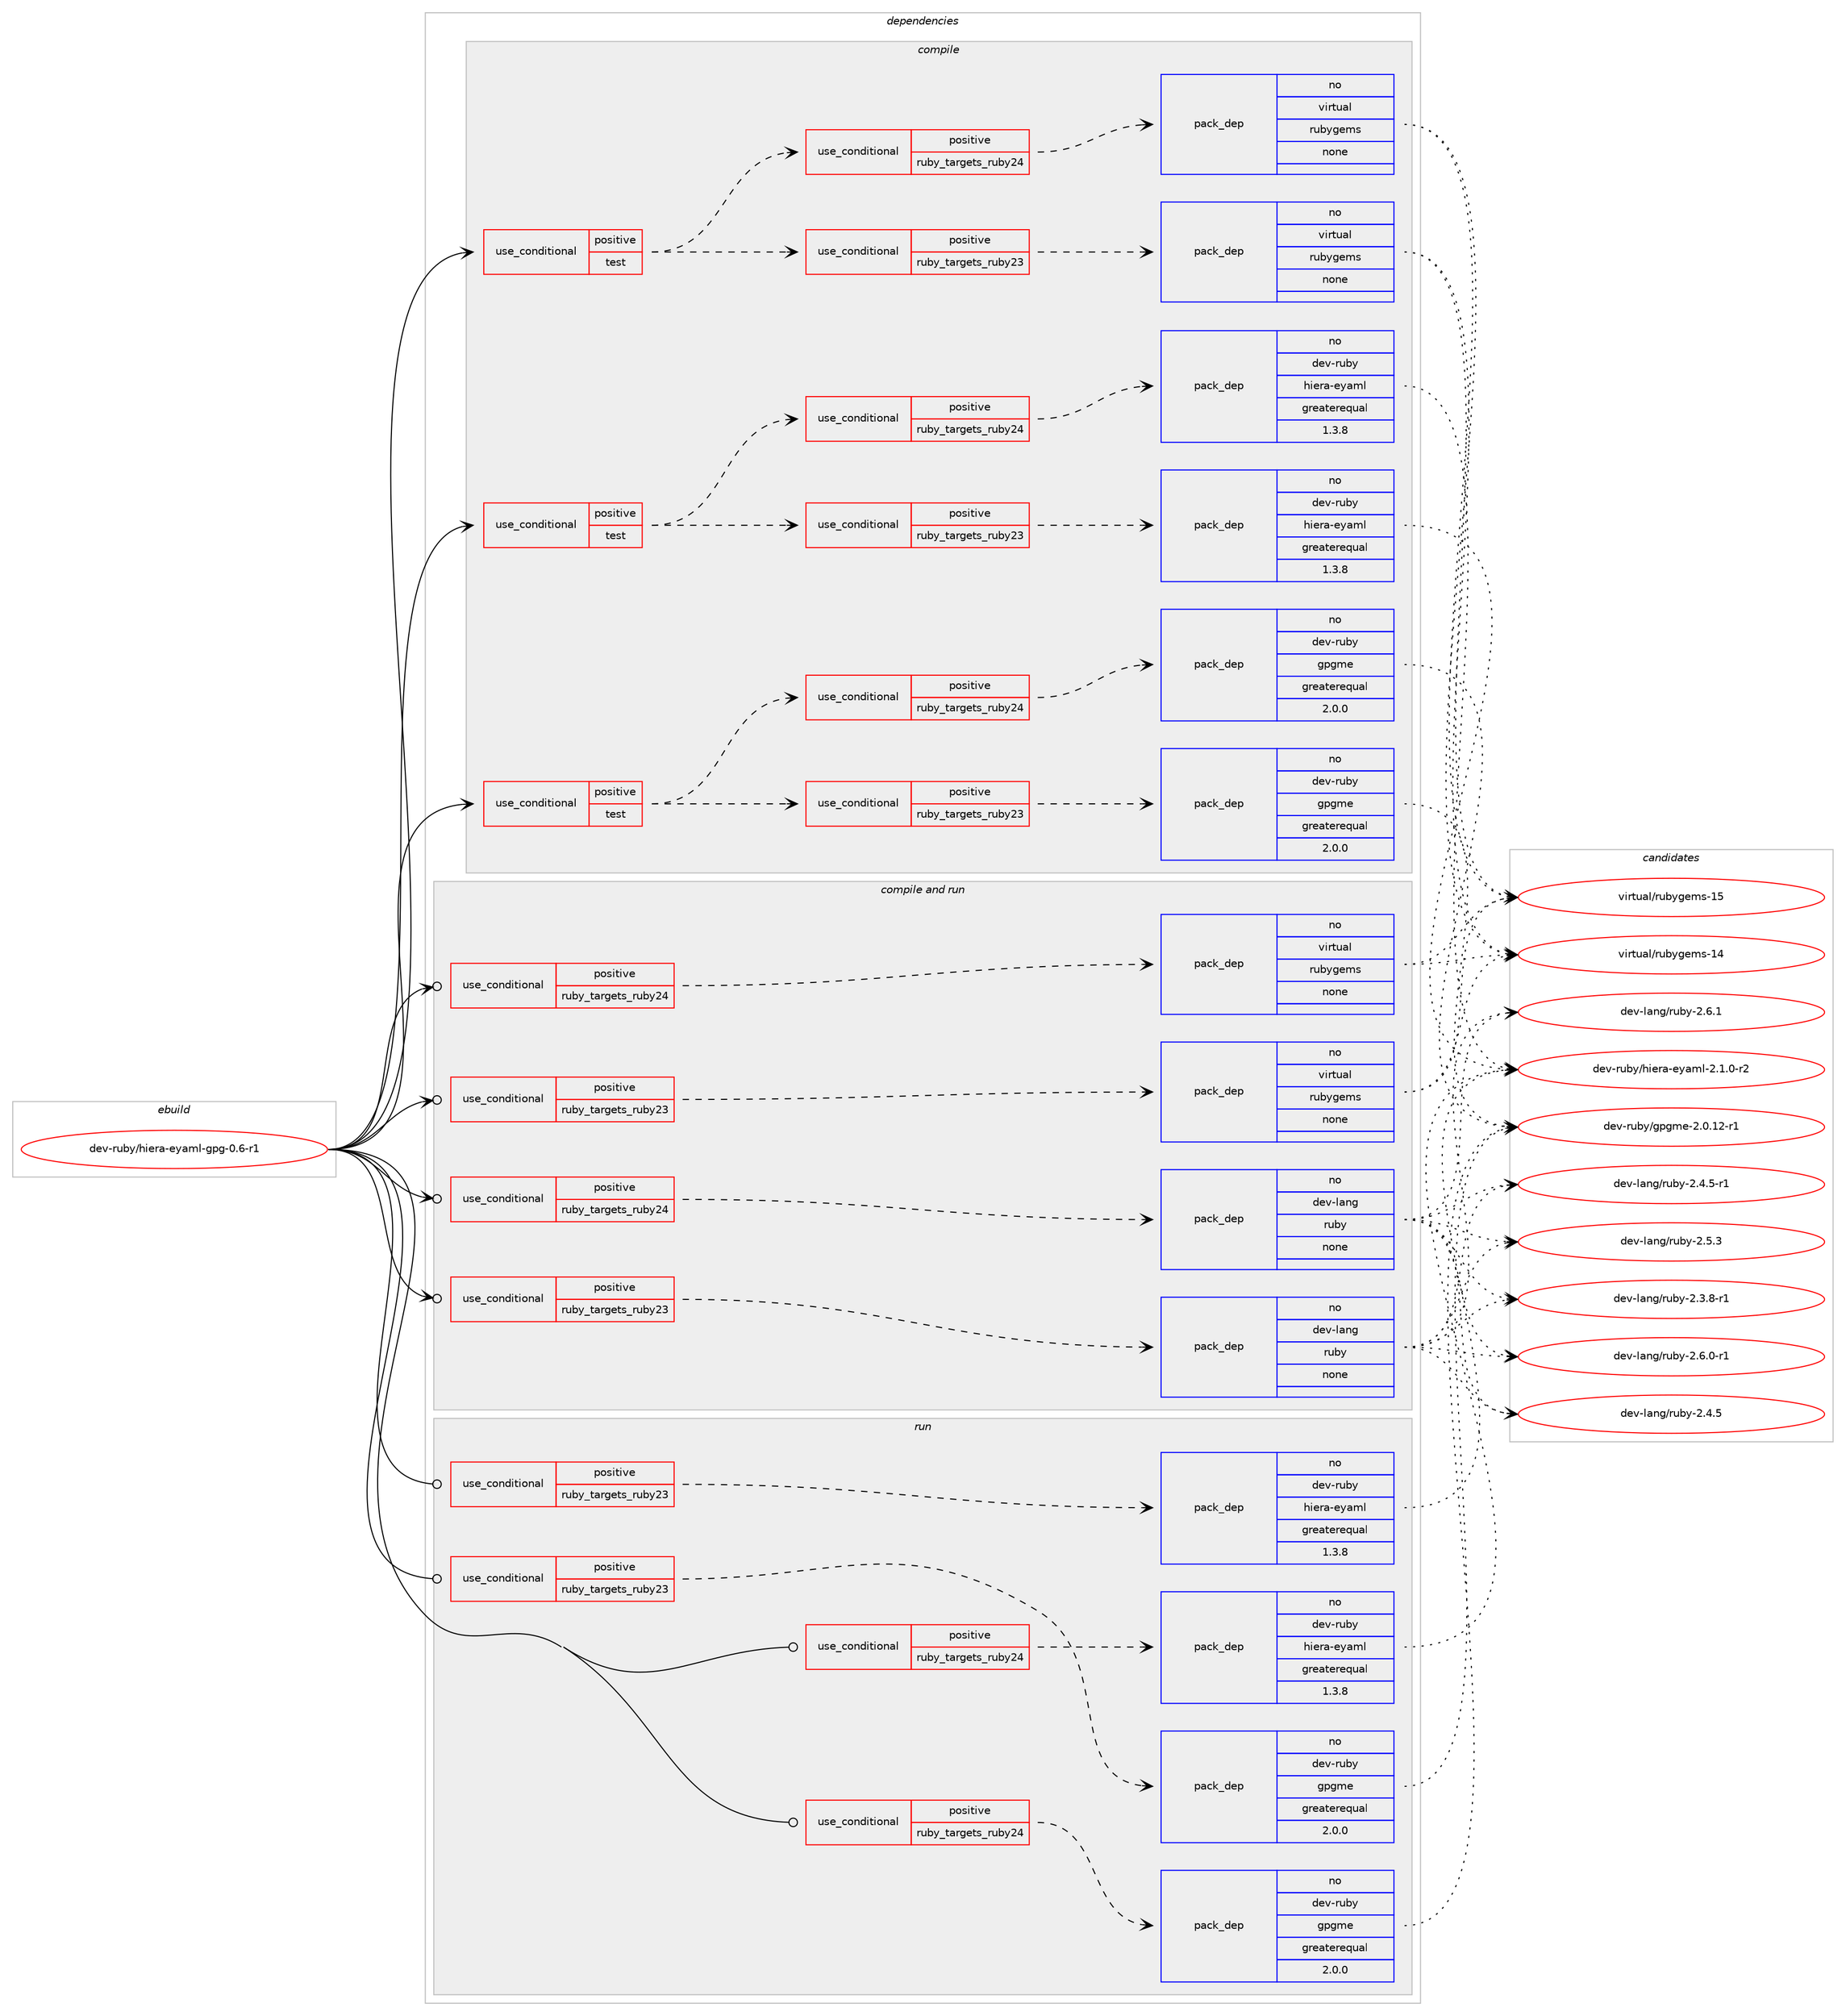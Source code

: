 digraph prolog {

# *************
# Graph options
# *************

newrank=true;
concentrate=true;
compound=true;
graph [rankdir=LR,fontname=Helvetica,fontsize=10,ranksep=1.5];#, ranksep=2.5, nodesep=0.2];
edge  [arrowhead=vee];
node  [fontname=Helvetica,fontsize=10];

# **********
# The ebuild
# **********

subgraph cluster_leftcol {
color=gray;
rank=same;
label=<<i>ebuild</i>>;
id [label="dev-ruby/hiera-eyaml-gpg-0.6-r1", color=red, width=4, href="../dev-ruby/hiera-eyaml-gpg-0.6-r1.svg"];
}

# ****************
# The dependencies
# ****************

subgraph cluster_midcol {
color=gray;
label=<<i>dependencies</i>>;
subgraph cluster_compile {
fillcolor="#eeeeee";
style=filled;
label=<<i>compile</i>>;
subgraph cond401677 {
dependency1496933 [label=<<TABLE BORDER="0" CELLBORDER="1" CELLSPACING="0" CELLPADDING="4"><TR><TD ROWSPAN="3" CELLPADDING="10">use_conditional</TD></TR><TR><TD>positive</TD></TR><TR><TD>test</TD></TR></TABLE>>, shape=none, color=red];
subgraph cond401678 {
dependency1496934 [label=<<TABLE BORDER="0" CELLBORDER="1" CELLSPACING="0" CELLPADDING="4"><TR><TD ROWSPAN="3" CELLPADDING="10">use_conditional</TD></TR><TR><TD>positive</TD></TR><TR><TD>ruby_targets_ruby23</TD></TR></TABLE>>, shape=none, color=red];
subgraph pack1071811 {
dependency1496935 [label=<<TABLE BORDER="0" CELLBORDER="1" CELLSPACING="0" CELLPADDING="4" WIDTH="220"><TR><TD ROWSPAN="6" CELLPADDING="30">pack_dep</TD></TR><TR><TD WIDTH="110">no</TD></TR><TR><TD>dev-ruby</TD></TR><TR><TD>gpgme</TD></TR><TR><TD>greaterequal</TD></TR><TR><TD>2.0.0</TD></TR></TABLE>>, shape=none, color=blue];
}
dependency1496934:e -> dependency1496935:w [weight=20,style="dashed",arrowhead="vee"];
}
dependency1496933:e -> dependency1496934:w [weight=20,style="dashed",arrowhead="vee"];
subgraph cond401679 {
dependency1496936 [label=<<TABLE BORDER="0" CELLBORDER="1" CELLSPACING="0" CELLPADDING="4"><TR><TD ROWSPAN="3" CELLPADDING="10">use_conditional</TD></TR><TR><TD>positive</TD></TR><TR><TD>ruby_targets_ruby24</TD></TR></TABLE>>, shape=none, color=red];
subgraph pack1071812 {
dependency1496937 [label=<<TABLE BORDER="0" CELLBORDER="1" CELLSPACING="0" CELLPADDING="4" WIDTH="220"><TR><TD ROWSPAN="6" CELLPADDING="30">pack_dep</TD></TR><TR><TD WIDTH="110">no</TD></TR><TR><TD>dev-ruby</TD></TR><TR><TD>gpgme</TD></TR><TR><TD>greaterequal</TD></TR><TR><TD>2.0.0</TD></TR></TABLE>>, shape=none, color=blue];
}
dependency1496936:e -> dependency1496937:w [weight=20,style="dashed",arrowhead="vee"];
}
dependency1496933:e -> dependency1496936:w [weight=20,style="dashed",arrowhead="vee"];
}
id:e -> dependency1496933:w [weight=20,style="solid",arrowhead="vee"];
subgraph cond401680 {
dependency1496938 [label=<<TABLE BORDER="0" CELLBORDER="1" CELLSPACING="0" CELLPADDING="4"><TR><TD ROWSPAN="3" CELLPADDING="10">use_conditional</TD></TR><TR><TD>positive</TD></TR><TR><TD>test</TD></TR></TABLE>>, shape=none, color=red];
subgraph cond401681 {
dependency1496939 [label=<<TABLE BORDER="0" CELLBORDER="1" CELLSPACING="0" CELLPADDING="4"><TR><TD ROWSPAN="3" CELLPADDING="10">use_conditional</TD></TR><TR><TD>positive</TD></TR><TR><TD>ruby_targets_ruby23</TD></TR></TABLE>>, shape=none, color=red];
subgraph pack1071813 {
dependency1496940 [label=<<TABLE BORDER="0" CELLBORDER="1" CELLSPACING="0" CELLPADDING="4" WIDTH="220"><TR><TD ROWSPAN="6" CELLPADDING="30">pack_dep</TD></TR><TR><TD WIDTH="110">no</TD></TR><TR><TD>dev-ruby</TD></TR><TR><TD>hiera-eyaml</TD></TR><TR><TD>greaterequal</TD></TR><TR><TD>1.3.8</TD></TR></TABLE>>, shape=none, color=blue];
}
dependency1496939:e -> dependency1496940:w [weight=20,style="dashed",arrowhead="vee"];
}
dependency1496938:e -> dependency1496939:w [weight=20,style="dashed",arrowhead="vee"];
subgraph cond401682 {
dependency1496941 [label=<<TABLE BORDER="0" CELLBORDER="1" CELLSPACING="0" CELLPADDING="4"><TR><TD ROWSPAN="3" CELLPADDING="10">use_conditional</TD></TR><TR><TD>positive</TD></TR><TR><TD>ruby_targets_ruby24</TD></TR></TABLE>>, shape=none, color=red];
subgraph pack1071814 {
dependency1496942 [label=<<TABLE BORDER="0" CELLBORDER="1" CELLSPACING="0" CELLPADDING="4" WIDTH="220"><TR><TD ROWSPAN="6" CELLPADDING="30">pack_dep</TD></TR><TR><TD WIDTH="110">no</TD></TR><TR><TD>dev-ruby</TD></TR><TR><TD>hiera-eyaml</TD></TR><TR><TD>greaterequal</TD></TR><TR><TD>1.3.8</TD></TR></TABLE>>, shape=none, color=blue];
}
dependency1496941:e -> dependency1496942:w [weight=20,style="dashed",arrowhead="vee"];
}
dependency1496938:e -> dependency1496941:w [weight=20,style="dashed",arrowhead="vee"];
}
id:e -> dependency1496938:w [weight=20,style="solid",arrowhead="vee"];
subgraph cond401683 {
dependency1496943 [label=<<TABLE BORDER="0" CELLBORDER="1" CELLSPACING="0" CELLPADDING="4"><TR><TD ROWSPAN="3" CELLPADDING="10">use_conditional</TD></TR><TR><TD>positive</TD></TR><TR><TD>test</TD></TR></TABLE>>, shape=none, color=red];
subgraph cond401684 {
dependency1496944 [label=<<TABLE BORDER="0" CELLBORDER="1" CELLSPACING="0" CELLPADDING="4"><TR><TD ROWSPAN="3" CELLPADDING="10">use_conditional</TD></TR><TR><TD>positive</TD></TR><TR><TD>ruby_targets_ruby23</TD></TR></TABLE>>, shape=none, color=red];
subgraph pack1071815 {
dependency1496945 [label=<<TABLE BORDER="0" CELLBORDER="1" CELLSPACING="0" CELLPADDING="4" WIDTH="220"><TR><TD ROWSPAN="6" CELLPADDING="30">pack_dep</TD></TR><TR><TD WIDTH="110">no</TD></TR><TR><TD>virtual</TD></TR><TR><TD>rubygems</TD></TR><TR><TD>none</TD></TR><TR><TD></TD></TR></TABLE>>, shape=none, color=blue];
}
dependency1496944:e -> dependency1496945:w [weight=20,style="dashed",arrowhead="vee"];
}
dependency1496943:e -> dependency1496944:w [weight=20,style="dashed",arrowhead="vee"];
subgraph cond401685 {
dependency1496946 [label=<<TABLE BORDER="0" CELLBORDER="1" CELLSPACING="0" CELLPADDING="4"><TR><TD ROWSPAN="3" CELLPADDING="10">use_conditional</TD></TR><TR><TD>positive</TD></TR><TR><TD>ruby_targets_ruby24</TD></TR></TABLE>>, shape=none, color=red];
subgraph pack1071816 {
dependency1496947 [label=<<TABLE BORDER="0" CELLBORDER="1" CELLSPACING="0" CELLPADDING="4" WIDTH="220"><TR><TD ROWSPAN="6" CELLPADDING="30">pack_dep</TD></TR><TR><TD WIDTH="110">no</TD></TR><TR><TD>virtual</TD></TR><TR><TD>rubygems</TD></TR><TR><TD>none</TD></TR><TR><TD></TD></TR></TABLE>>, shape=none, color=blue];
}
dependency1496946:e -> dependency1496947:w [weight=20,style="dashed",arrowhead="vee"];
}
dependency1496943:e -> dependency1496946:w [weight=20,style="dashed",arrowhead="vee"];
}
id:e -> dependency1496943:w [weight=20,style="solid",arrowhead="vee"];
}
subgraph cluster_compileandrun {
fillcolor="#eeeeee";
style=filled;
label=<<i>compile and run</i>>;
subgraph cond401686 {
dependency1496948 [label=<<TABLE BORDER="0" CELLBORDER="1" CELLSPACING="0" CELLPADDING="4"><TR><TD ROWSPAN="3" CELLPADDING="10">use_conditional</TD></TR><TR><TD>positive</TD></TR><TR><TD>ruby_targets_ruby23</TD></TR></TABLE>>, shape=none, color=red];
subgraph pack1071817 {
dependency1496949 [label=<<TABLE BORDER="0" CELLBORDER="1" CELLSPACING="0" CELLPADDING="4" WIDTH="220"><TR><TD ROWSPAN="6" CELLPADDING="30">pack_dep</TD></TR><TR><TD WIDTH="110">no</TD></TR><TR><TD>dev-lang</TD></TR><TR><TD>ruby</TD></TR><TR><TD>none</TD></TR><TR><TD></TD></TR></TABLE>>, shape=none, color=blue];
}
dependency1496948:e -> dependency1496949:w [weight=20,style="dashed",arrowhead="vee"];
}
id:e -> dependency1496948:w [weight=20,style="solid",arrowhead="odotvee"];
subgraph cond401687 {
dependency1496950 [label=<<TABLE BORDER="0" CELLBORDER="1" CELLSPACING="0" CELLPADDING="4"><TR><TD ROWSPAN="3" CELLPADDING="10">use_conditional</TD></TR><TR><TD>positive</TD></TR><TR><TD>ruby_targets_ruby23</TD></TR></TABLE>>, shape=none, color=red];
subgraph pack1071818 {
dependency1496951 [label=<<TABLE BORDER="0" CELLBORDER="1" CELLSPACING="0" CELLPADDING="4" WIDTH="220"><TR><TD ROWSPAN="6" CELLPADDING="30">pack_dep</TD></TR><TR><TD WIDTH="110">no</TD></TR><TR><TD>virtual</TD></TR><TR><TD>rubygems</TD></TR><TR><TD>none</TD></TR><TR><TD></TD></TR></TABLE>>, shape=none, color=blue];
}
dependency1496950:e -> dependency1496951:w [weight=20,style="dashed",arrowhead="vee"];
}
id:e -> dependency1496950:w [weight=20,style="solid",arrowhead="odotvee"];
subgraph cond401688 {
dependency1496952 [label=<<TABLE BORDER="0" CELLBORDER="1" CELLSPACING="0" CELLPADDING="4"><TR><TD ROWSPAN="3" CELLPADDING="10">use_conditional</TD></TR><TR><TD>positive</TD></TR><TR><TD>ruby_targets_ruby24</TD></TR></TABLE>>, shape=none, color=red];
subgraph pack1071819 {
dependency1496953 [label=<<TABLE BORDER="0" CELLBORDER="1" CELLSPACING="0" CELLPADDING="4" WIDTH="220"><TR><TD ROWSPAN="6" CELLPADDING="30">pack_dep</TD></TR><TR><TD WIDTH="110">no</TD></TR><TR><TD>dev-lang</TD></TR><TR><TD>ruby</TD></TR><TR><TD>none</TD></TR><TR><TD></TD></TR></TABLE>>, shape=none, color=blue];
}
dependency1496952:e -> dependency1496953:w [weight=20,style="dashed",arrowhead="vee"];
}
id:e -> dependency1496952:w [weight=20,style="solid",arrowhead="odotvee"];
subgraph cond401689 {
dependency1496954 [label=<<TABLE BORDER="0" CELLBORDER="1" CELLSPACING="0" CELLPADDING="4"><TR><TD ROWSPAN="3" CELLPADDING="10">use_conditional</TD></TR><TR><TD>positive</TD></TR><TR><TD>ruby_targets_ruby24</TD></TR></TABLE>>, shape=none, color=red];
subgraph pack1071820 {
dependency1496955 [label=<<TABLE BORDER="0" CELLBORDER="1" CELLSPACING="0" CELLPADDING="4" WIDTH="220"><TR><TD ROWSPAN="6" CELLPADDING="30">pack_dep</TD></TR><TR><TD WIDTH="110">no</TD></TR><TR><TD>virtual</TD></TR><TR><TD>rubygems</TD></TR><TR><TD>none</TD></TR><TR><TD></TD></TR></TABLE>>, shape=none, color=blue];
}
dependency1496954:e -> dependency1496955:w [weight=20,style="dashed",arrowhead="vee"];
}
id:e -> dependency1496954:w [weight=20,style="solid",arrowhead="odotvee"];
}
subgraph cluster_run {
fillcolor="#eeeeee";
style=filled;
label=<<i>run</i>>;
subgraph cond401690 {
dependency1496956 [label=<<TABLE BORDER="0" CELLBORDER="1" CELLSPACING="0" CELLPADDING="4"><TR><TD ROWSPAN="3" CELLPADDING="10">use_conditional</TD></TR><TR><TD>positive</TD></TR><TR><TD>ruby_targets_ruby23</TD></TR></TABLE>>, shape=none, color=red];
subgraph pack1071821 {
dependency1496957 [label=<<TABLE BORDER="0" CELLBORDER="1" CELLSPACING="0" CELLPADDING="4" WIDTH="220"><TR><TD ROWSPAN="6" CELLPADDING="30">pack_dep</TD></TR><TR><TD WIDTH="110">no</TD></TR><TR><TD>dev-ruby</TD></TR><TR><TD>gpgme</TD></TR><TR><TD>greaterequal</TD></TR><TR><TD>2.0.0</TD></TR></TABLE>>, shape=none, color=blue];
}
dependency1496956:e -> dependency1496957:w [weight=20,style="dashed",arrowhead="vee"];
}
id:e -> dependency1496956:w [weight=20,style="solid",arrowhead="odot"];
subgraph cond401691 {
dependency1496958 [label=<<TABLE BORDER="0" CELLBORDER="1" CELLSPACING="0" CELLPADDING="4"><TR><TD ROWSPAN="3" CELLPADDING="10">use_conditional</TD></TR><TR><TD>positive</TD></TR><TR><TD>ruby_targets_ruby23</TD></TR></TABLE>>, shape=none, color=red];
subgraph pack1071822 {
dependency1496959 [label=<<TABLE BORDER="0" CELLBORDER="1" CELLSPACING="0" CELLPADDING="4" WIDTH="220"><TR><TD ROWSPAN="6" CELLPADDING="30">pack_dep</TD></TR><TR><TD WIDTH="110">no</TD></TR><TR><TD>dev-ruby</TD></TR><TR><TD>hiera-eyaml</TD></TR><TR><TD>greaterequal</TD></TR><TR><TD>1.3.8</TD></TR></TABLE>>, shape=none, color=blue];
}
dependency1496958:e -> dependency1496959:w [weight=20,style="dashed",arrowhead="vee"];
}
id:e -> dependency1496958:w [weight=20,style="solid",arrowhead="odot"];
subgraph cond401692 {
dependency1496960 [label=<<TABLE BORDER="0" CELLBORDER="1" CELLSPACING="0" CELLPADDING="4"><TR><TD ROWSPAN="3" CELLPADDING="10">use_conditional</TD></TR><TR><TD>positive</TD></TR><TR><TD>ruby_targets_ruby24</TD></TR></TABLE>>, shape=none, color=red];
subgraph pack1071823 {
dependency1496961 [label=<<TABLE BORDER="0" CELLBORDER="1" CELLSPACING="0" CELLPADDING="4" WIDTH="220"><TR><TD ROWSPAN="6" CELLPADDING="30">pack_dep</TD></TR><TR><TD WIDTH="110">no</TD></TR><TR><TD>dev-ruby</TD></TR><TR><TD>gpgme</TD></TR><TR><TD>greaterequal</TD></TR><TR><TD>2.0.0</TD></TR></TABLE>>, shape=none, color=blue];
}
dependency1496960:e -> dependency1496961:w [weight=20,style="dashed",arrowhead="vee"];
}
id:e -> dependency1496960:w [weight=20,style="solid",arrowhead="odot"];
subgraph cond401693 {
dependency1496962 [label=<<TABLE BORDER="0" CELLBORDER="1" CELLSPACING="0" CELLPADDING="4"><TR><TD ROWSPAN="3" CELLPADDING="10">use_conditional</TD></TR><TR><TD>positive</TD></TR><TR><TD>ruby_targets_ruby24</TD></TR></TABLE>>, shape=none, color=red];
subgraph pack1071824 {
dependency1496963 [label=<<TABLE BORDER="0" CELLBORDER="1" CELLSPACING="0" CELLPADDING="4" WIDTH="220"><TR><TD ROWSPAN="6" CELLPADDING="30">pack_dep</TD></TR><TR><TD WIDTH="110">no</TD></TR><TR><TD>dev-ruby</TD></TR><TR><TD>hiera-eyaml</TD></TR><TR><TD>greaterequal</TD></TR><TR><TD>1.3.8</TD></TR></TABLE>>, shape=none, color=blue];
}
dependency1496962:e -> dependency1496963:w [weight=20,style="dashed",arrowhead="vee"];
}
id:e -> dependency1496962:w [weight=20,style="solid",arrowhead="odot"];
}
}

# **************
# The candidates
# **************

subgraph cluster_choices {
rank=same;
color=gray;
label=<<i>candidates</i>>;

subgraph choice1071811 {
color=black;
nodesep=1;
choice100101118451141179812147103112103109101455046484649504511449 [label="dev-ruby/gpgme-2.0.12-r1", color=red, width=4,href="../dev-ruby/gpgme-2.0.12-r1.svg"];
dependency1496935:e -> choice100101118451141179812147103112103109101455046484649504511449:w [style=dotted,weight="100"];
}
subgraph choice1071812 {
color=black;
nodesep=1;
choice100101118451141179812147103112103109101455046484649504511449 [label="dev-ruby/gpgme-2.0.12-r1", color=red, width=4,href="../dev-ruby/gpgme-2.0.12-r1.svg"];
dependency1496937:e -> choice100101118451141179812147103112103109101455046484649504511449:w [style=dotted,weight="100"];
}
subgraph choice1071813 {
color=black;
nodesep=1;
choice1001011184511411798121471041051011149745101121971091084550464946484511450 [label="dev-ruby/hiera-eyaml-2.1.0-r2", color=red, width=4,href="../dev-ruby/hiera-eyaml-2.1.0-r2.svg"];
dependency1496940:e -> choice1001011184511411798121471041051011149745101121971091084550464946484511450:w [style=dotted,weight="100"];
}
subgraph choice1071814 {
color=black;
nodesep=1;
choice1001011184511411798121471041051011149745101121971091084550464946484511450 [label="dev-ruby/hiera-eyaml-2.1.0-r2", color=red, width=4,href="../dev-ruby/hiera-eyaml-2.1.0-r2.svg"];
dependency1496942:e -> choice1001011184511411798121471041051011149745101121971091084550464946484511450:w [style=dotted,weight="100"];
}
subgraph choice1071815 {
color=black;
nodesep=1;
choice118105114116117971084711411798121103101109115454952 [label="virtual/rubygems-14", color=red, width=4,href="../virtual/rubygems-14.svg"];
choice118105114116117971084711411798121103101109115454953 [label="virtual/rubygems-15", color=red, width=4,href="../virtual/rubygems-15.svg"];
dependency1496945:e -> choice118105114116117971084711411798121103101109115454952:w [style=dotted,weight="100"];
dependency1496945:e -> choice118105114116117971084711411798121103101109115454953:w [style=dotted,weight="100"];
}
subgraph choice1071816 {
color=black;
nodesep=1;
choice118105114116117971084711411798121103101109115454952 [label="virtual/rubygems-14", color=red, width=4,href="../virtual/rubygems-14.svg"];
choice118105114116117971084711411798121103101109115454953 [label="virtual/rubygems-15", color=red, width=4,href="../virtual/rubygems-15.svg"];
dependency1496947:e -> choice118105114116117971084711411798121103101109115454952:w [style=dotted,weight="100"];
dependency1496947:e -> choice118105114116117971084711411798121103101109115454953:w [style=dotted,weight="100"];
}
subgraph choice1071817 {
color=black;
nodesep=1;
choice100101118451089711010347114117981214550465146564511449 [label="dev-lang/ruby-2.3.8-r1", color=red, width=4,href="../dev-lang/ruby-2.3.8-r1.svg"];
choice10010111845108971101034711411798121455046524653 [label="dev-lang/ruby-2.4.5", color=red, width=4,href="../dev-lang/ruby-2.4.5.svg"];
choice100101118451089711010347114117981214550465246534511449 [label="dev-lang/ruby-2.4.5-r1", color=red, width=4,href="../dev-lang/ruby-2.4.5-r1.svg"];
choice10010111845108971101034711411798121455046534651 [label="dev-lang/ruby-2.5.3", color=red, width=4,href="../dev-lang/ruby-2.5.3.svg"];
choice100101118451089711010347114117981214550465446484511449 [label="dev-lang/ruby-2.6.0-r1", color=red, width=4,href="../dev-lang/ruby-2.6.0-r1.svg"];
choice10010111845108971101034711411798121455046544649 [label="dev-lang/ruby-2.6.1", color=red, width=4,href="../dev-lang/ruby-2.6.1.svg"];
dependency1496949:e -> choice100101118451089711010347114117981214550465146564511449:w [style=dotted,weight="100"];
dependency1496949:e -> choice10010111845108971101034711411798121455046524653:w [style=dotted,weight="100"];
dependency1496949:e -> choice100101118451089711010347114117981214550465246534511449:w [style=dotted,weight="100"];
dependency1496949:e -> choice10010111845108971101034711411798121455046534651:w [style=dotted,weight="100"];
dependency1496949:e -> choice100101118451089711010347114117981214550465446484511449:w [style=dotted,weight="100"];
dependency1496949:e -> choice10010111845108971101034711411798121455046544649:w [style=dotted,weight="100"];
}
subgraph choice1071818 {
color=black;
nodesep=1;
choice118105114116117971084711411798121103101109115454952 [label="virtual/rubygems-14", color=red, width=4,href="../virtual/rubygems-14.svg"];
choice118105114116117971084711411798121103101109115454953 [label="virtual/rubygems-15", color=red, width=4,href="../virtual/rubygems-15.svg"];
dependency1496951:e -> choice118105114116117971084711411798121103101109115454952:w [style=dotted,weight="100"];
dependency1496951:e -> choice118105114116117971084711411798121103101109115454953:w [style=dotted,weight="100"];
}
subgraph choice1071819 {
color=black;
nodesep=1;
choice100101118451089711010347114117981214550465146564511449 [label="dev-lang/ruby-2.3.8-r1", color=red, width=4,href="../dev-lang/ruby-2.3.8-r1.svg"];
choice10010111845108971101034711411798121455046524653 [label="dev-lang/ruby-2.4.5", color=red, width=4,href="../dev-lang/ruby-2.4.5.svg"];
choice100101118451089711010347114117981214550465246534511449 [label="dev-lang/ruby-2.4.5-r1", color=red, width=4,href="../dev-lang/ruby-2.4.5-r1.svg"];
choice10010111845108971101034711411798121455046534651 [label="dev-lang/ruby-2.5.3", color=red, width=4,href="../dev-lang/ruby-2.5.3.svg"];
choice100101118451089711010347114117981214550465446484511449 [label="dev-lang/ruby-2.6.0-r1", color=red, width=4,href="../dev-lang/ruby-2.6.0-r1.svg"];
choice10010111845108971101034711411798121455046544649 [label="dev-lang/ruby-2.6.1", color=red, width=4,href="../dev-lang/ruby-2.6.1.svg"];
dependency1496953:e -> choice100101118451089711010347114117981214550465146564511449:w [style=dotted,weight="100"];
dependency1496953:e -> choice10010111845108971101034711411798121455046524653:w [style=dotted,weight="100"];
dependency1496953:e -> choice100101118451089711010347114117981214550465246534511449:w [style=dotted,weight="100"];
dependency1496953:e -> choice10010111845108971101034711411798121455046534651:w [style=dotted,weight="100"];
dependency1496953:e -> choice100101118451089711010347114117981214550465446484511449:w [style=dotted,weight="100"];
dependency1496953:e -> choice10010111845108971101034711411798121455046544649:w [style=dotted,weight="100"];
}
subgraph choice1071820 {
color=black;
nodesep=1;
choice118105114116117971084711411798121103101109115454952 [label="virtual/rubygems-14", color=red, width=4,href="../virtual/rubygems-14.svg"];
choice118105114116117971084711411798121103101109115454953 [label="virtual/rubygems-15", color=red, width=4,href="../virtual/rubygems-15.svg"];
dependency1496955:e -> choice118105114116117971084711411798121103101109115454952:w [style=dotted,weight="100"];
dependency1496955:e -> choice118105114116117971084711411798121103101109115454953:w [style=dotted,weight="100"];
}
subgraph choice1071821 {
color=black;
nodesep=1;
choice100101118451141179812147103112103109101455046484649504511449 [label="dev-ruby/gpgme-2.0.12-r1", color=red, width=4,href="../dev-ruby/gpgme-2.0.12-r1.svg"];
dependency1496957:e -> choice100101118451141179812147103112103109101455046484649504511449:w [style=dotted,weight="100"];
}
subgraph choice1071822 {
color=black;
nodesep=1;
choice1001011184511411798121471041051011149745101121971091084550464946484511450 [label="dev-ruby/hiera-eyaml-2.1.0-r2", color=red, width=4,href="../dev-ruby/hiera-eyaml-2.1.0-r2.svg"];
dependency1496959:e -> choice1001011184511411798121471041051011149745101121971091084550464946484511450:w [style=dotted,weight="100"];
}
subgraph choice1071823 {
color=black;
nodesep=1;
choice100101118451141179812147103112103109101455046484649504511449 [label="dev-ruby/gpgme-2.0.12-r1", color=red, width=4,href="../dev-ruby/gpgme-2.0.12-r1.svg"];
dependency1496961:e -> choice100101118451141179812147103112103109101455046484649504511449:w [style=dotted,weight="100"];
}
subgraph choice1071824 {
color=black;
nodesep=1;
choice1001011184511411798121471041051011149745101121971091084550464946484511450 [label="dev-ruby/hiera-eyaml-2.1.0-r2", color=red, width=4,href="../dev-ruby/hiera-eyaml-2.1.0-r2.svg"];
dependency1496963:e -> choice1001011184511411798121471041051011149745101121971091084550464946484511450:w [style=dotted,weight="100"];
}
}

}
